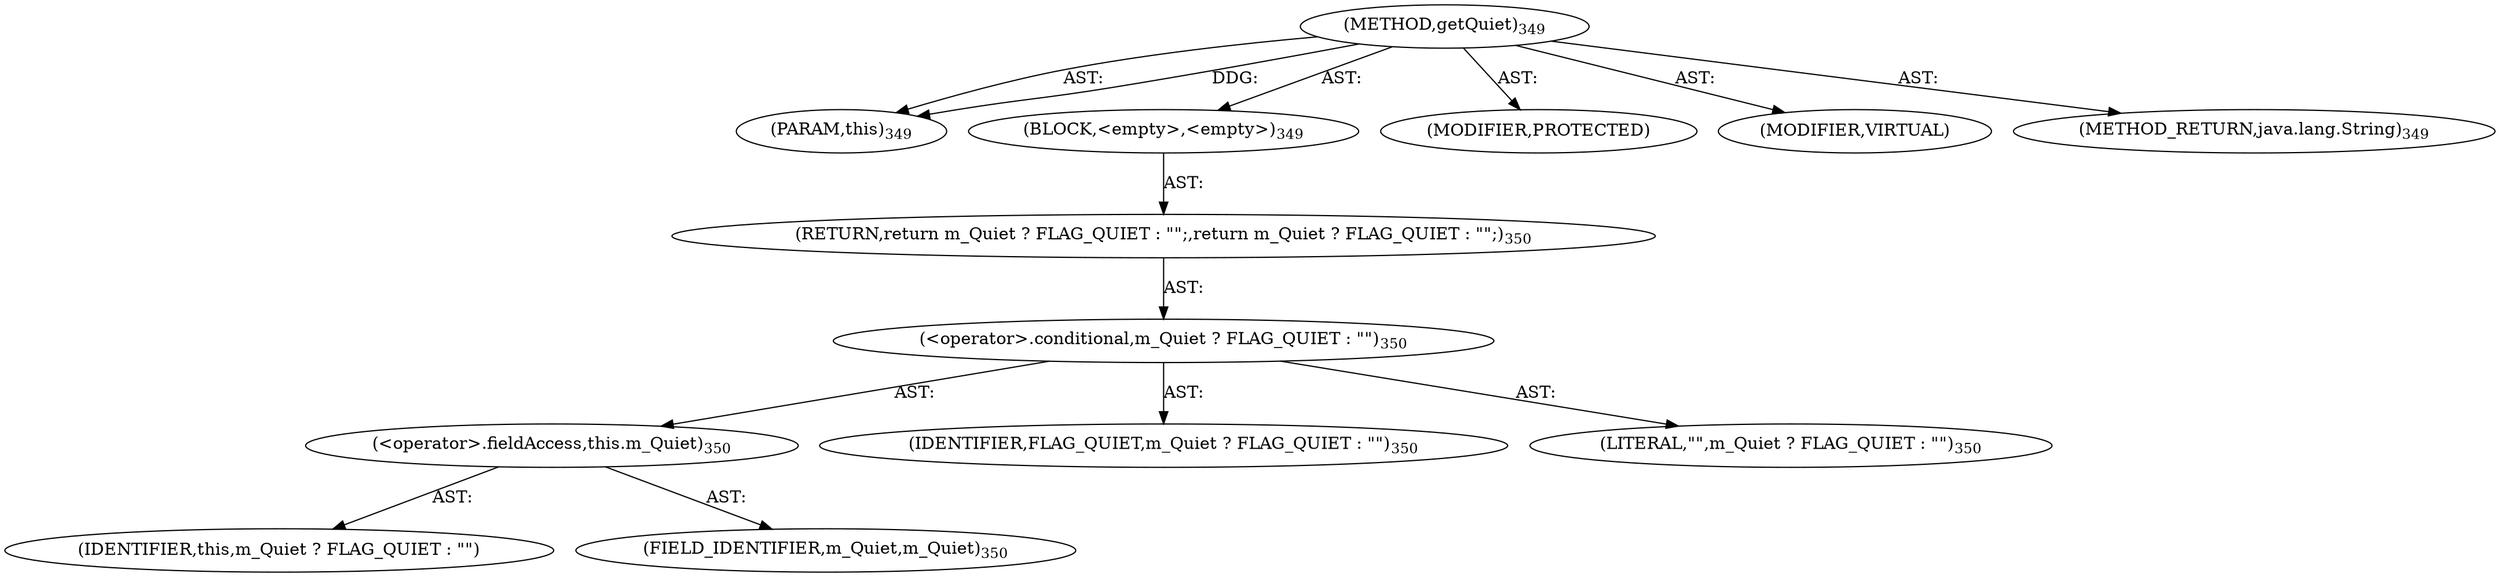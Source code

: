 digraph "getQuiet" {  
"111669149727" [label = <(METHOD,getQuiet)<SUB>349</SUB>> ]
"115964117058" [label = <(PARAM,this)<SUB>349</SUB>> ]
"25769803814" [label = <(BLOCK,&lt;empty&gt;,&lt;empty&gt;)<SUB>349</SUB>> ]
"146028888067" [label = <(RETURN,return m_Quiet ? FLAG_QUIET : &quot;&quot;;,return m_Quiet ? FLAG_QUIET : &quot;&quot;;)<SUB>350</SUB>> ]
"30064771166" [label = <(&lt;operator&gt;.conditional,m_Quiet ? FLAG_QUIET : &quot;&quot;)<SUB>350</SUB>> ]
"30064771167" [label = <(&lt;operator&gt;.fieldAccess,this.m_Quiet)<SUB>350</SUB>> ]
"68719476848" [label = <(IDENTIFIER,this,m_Quiet ? FLAG_QUIET : &quot;&quot;)> ]
"55834574883" [label = <(FIELD_IDENTIFIER,m_Quiet,m_Quiet)<SUB>350</SUB>> ]
"68719476849" [label = <(IDENTIFIER,FLAG_QUIET,m_Quiet ? FLAG_QUIET : &quot;&quot;)<SUB>350</SUB>> ]
"90194313222" [label = <(LITERAL,&quot;&quot;,m_Quiet ? FLAG_QUIET : &quot;&quot;)<SUB>350</SUB>> ]
"133143986264" [label = <(MODIFIER,PROTECTED)> ]
"133143986265" [label = <(MODIFIER,VIRTUAL)> ]
"128849018911" [label = <(METHOD_RETURN,java.lang.String)<SUB>349</SUB>> ]
  "111669149727" -> "115964117058"  [ label = "AST: "] 
  "111669149727" -> "25769803814"  [ label = "AST: "] 
  "111669149727" -> "133143986264"  [ label = "AST: "] 
  "111669149727" -> "133143986265"  [ label = "AST: "] 
  "111669149727" -> "128849018911"  [ label = "AST: "] 
  "25769803814" -> "146028888067"  [ label = "AST: "] 
  "146028888067" -> "30064771166"  [ label = "AST: "] 
  "30064771166" -> "30064771167"  [ label = "AST: "] 
  "30064771166" -> "68719476849"  [ label = "AST: "] 
  "30064771166" -> "90194313222"  [ label = "AST: "] 
  "30064771167" -> "68719476848"  [ label = "AST: "] 
  "30064771167" -> "55834574883"  [ label = "AST: "] 
  "111669149727" -> "115964117058"  [ label = "DDG: "] 
}
